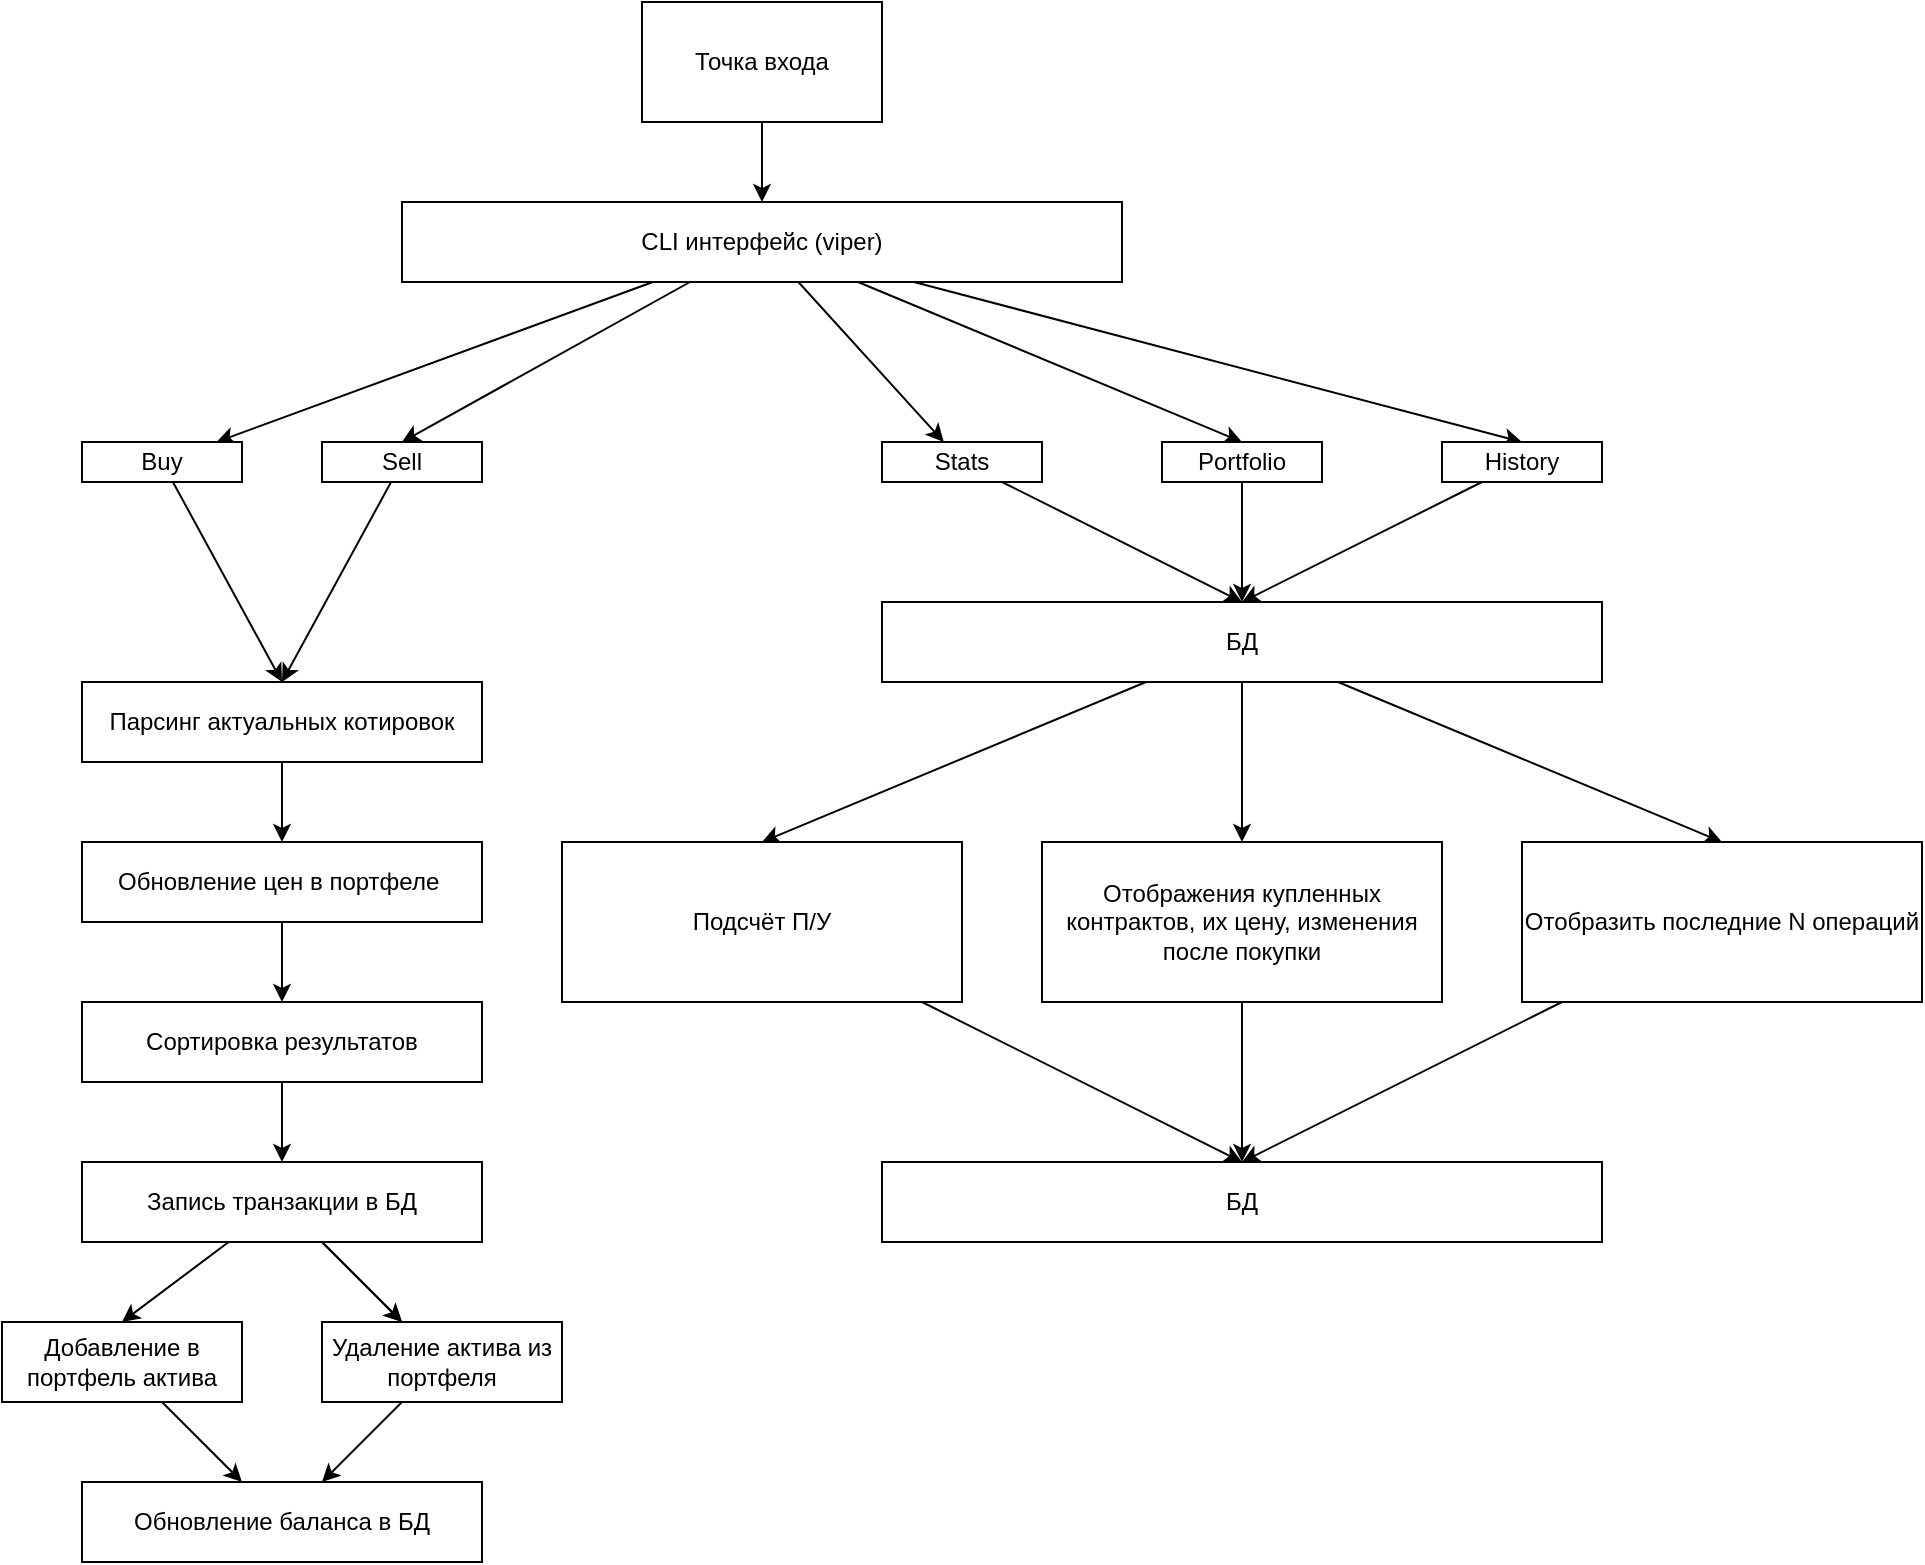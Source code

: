 <mxfile>
    <diagram id="v-R1Ornd7-art1mt2DTd" name="Page-1">
        <mxGraphModel dx="1118" dy="1164" grid="1" gridSize="10" guides="1" tooltips="1" connect="1" arrows="1" fold="1" page="0" pageScale="1" pageWidth="850" pageHeight="1100" math="0" shadow="0">
            <root>
                <mxCell id="0"/>
                <mxCell id="1" parent="0"/>
                <mxCell id="13" value="" style="edgeStyle=none;html=1;" parent="1" source="2" target="5" edge="1">
                    <mxGeometry relative="1" as="geometry"/>
                </mxCell>
                <mxCell id="14" value="" style="edgeStyle=none;html=1;" parent="1" source="2" target="7" edge="1">
                    <mxGeometry relative="1" as="geometry"/>
                </mxCell>
                <mxCell id="15" style="edgeStyle=none;html=1;entryX=0.5;entryY=0;entryDx=0;entryDy=0;" parent="1" source="2" target="8" edge="1">
                    <mxGeometry relative="1" as="geometry"/>
                </mxCell>
                <mxCell id="16" style="edgeStyle=none;html=1;entryX=0.5;entryY=0;entryDx=0;entryDy=0;" parent="1" source="2" target="6" edge="1">
                    <mxGeometry relative="1" as="geometry"/>
                </mxCell>
                <mxCell id="17" style="edgeStyle=none;html=1;entryX=0.5;entryY=0;entryDx=0;entryDy=0;" parent="1" source="2" target="9" edge="1">
                    <mxGeometry relative="1" as="geometry"/>
                </mxCell>
                <mxCell id="2" value="CLI интерфейс (viper)" style="whiteSpace=wrap;html=1;" parent="1" vertex="1">
                    <mxGeometry x="640" width="360" height="40" as="geometry"/>
                </mxCell>
                <mxCell id="58" value="" style="edgeStyle=none;html=1;entryX=0.5;entryY=0;entryDx=0;entryDy=0;" parent="1" source="5" target="57" edge="1">
                    <mxGeometry relative="1" as="geometry"/>
                </mxCell>
                <mxCell id="5" value="Buy" style="whiteSpace=wrap;html=1;" parent="1" vertex="1">
                    <mxGeometry x="480" y="120" width="80" height="20" as="geometry"/>
                </mxCell>
                <mxCell id="59" value="" style="edgeStyle=none;html=1;entryX=0.5;entryY=0;entryDx=0;entryDy=0;" parent="1" source="6" target="57" edge="1">
                    <mxGeometry relative="1" as="geometry"/>
                </mxCell>
                <mxCell id="6" value="Sell" style="whiteSpace=wrap;html=1;" parent="1" vertex="1">
                    <mxGeometry x="600" y="120" width="80" height="20" as="geometry"/>
                </mxCell>
                <mxCell id="35" value="" style="edgeStyle=none;html=1;entryX=0.5;entryY=0;entryDx=0;entryDy=0;" parent="1" source="7" target="34" edge="1">
                    <mxGeometry relative="1" as="geometry"/>
                </mxCell>
                <mxCell id="7" value="Stats" style="whiteSpace=wrap;html=1;" parent="1" vertex="1">
                    <mxGeometry x="880" y="120" width="80" height="20" as="geometry"/>
                </mxCell>
                <mxCell id="36" value="" style="edgeStyle=none;html=1;" parent="1" source="8" target="34" edge="1">
                    <mxGeometry relative="1" as="geometry"/>
                </mxCell>
                <mxCell id="8" value="Portfolio" style="whiteSpace=wrap;html=1;" parent="1" vertex="1">
                    <mxGeometry x="1020" y="120" width="80" height="20" as="geometry"/>
                </mxCell>
                <mxCell id="37" style="edgeStyle=none;html=1;entryX=0.5;entryY=0;entryDx=0;entryDy=0;" parent="1" source="9" target="34" edge="1">
                    <mxGeometry relative="1" as="geometry"/>
                </mxCell>
                <mxCell id="9" value="History" style="whiteSpace=wrap;html=1;" parent="1" vertex="1">
                    <mxGeometry x="1160" y="120" width="80" height="20" as="geometry"/>
                </mxCell>
                <mxCell id="89" value="" style="edgeStyle=none;html=1;" edge="1" parent="1" source="10" target="22">
                    <mxGeometry relative="1" as="geometry"/>
                </mxCell>
                <mxCell id="10" value="Сортировка результатов" style="whiteSpace=wrap;html=1;" parent="1" vertex="1">
                    <mxGeometry x="480" y="400" width="200" height="40" as="geometry"/>
                </mxCell>
                <mxCell id="91" value="" style="edgeStyle=none;html=1;" edge="1" parent="1" source="19" target="90">
                    <mxGeometry relative="1" as="geometry"/>
                </mxCell>
                <mxCell id="19" value="Добавление в портфель актива" style="whiteSpace=wrap;html=1;" parent="1" vertex="1">
                    <mxGeometry x="440" y="560" width="120" height="40" as="geometry"/>
                </mxCell>
                <mxCell id="86" value="" style="edgeStyle=none;html=1;" edge="1" parent="1" source="22" target="27">
                    <mxGeometry relative="1" as="geometry"/>
                </mxCell>
                <mxCell id="87" value="" style="edgeStyle=none;html=1;" edge="1" parent="1" source="22" target="27">
                    <mxGeometry relative="1" as="geometry"/>
                </mxCell>
                <mxCell id="88" style="edgeStyle=none;html=1;entryX=0.5;entryY=0;entryDx=0;entryDy=0;" edge="1" parent="1" source="22" target="19">
                    <mxGeometry relative="1" as="geometry"/>
                </mxCell>
                <mxCell id="22" value="Запись транзакции в БД" style="whiteSpace=wrap;html=1;" parent="1" vertex="1">
                    <mxGeometry x="480" y="480" width="200" height="40" as="geometry"/>
                </mxCell>
                <mxCell id="92" value="" style="edgeStyle=none;html=1;" edge="1" parent="1" source="27" target="90">
                    <mxGeometry relative="1" as="geometry"/>
                </mxCell>
                <mxCell id="27" value="Удаление актива из портфеля" style="whiteSpace=wrap;html=1;" parent="1" vertex="1">
                    <mxGeometry x="600" y="560" width="120" height="40" as="geometry"/>
                </mxCell>
                <mxCell id="44" value="" style="edgeStyle=none;html=1;entryX=0.5;entryY=0;entryDx=0;entryDy=0;" parent="1" source="34" target="43" edge="1">
                    <mxGeometry relative="1" as="geometry"/>
                </mxCell>
                <mxCell id="46" style="edgeStyle=none;html=1;" parent="1" source="34" target="41" edge="1">
                    <mxGeometry relative="1" as="geometry"/>
                </mxCell>
                <mxCell id="96" style="edgeStyle=none;html=1;entryX=0.5;entryY=0;entryDx=0;entryDy=0;" edge="1" parent="1" source="34" target="94">
                    <mxGeometry relative="1" as="geometry"/>
                </mxCell>
                <mxCell id="34" value="БД" style="whiteSpace=wrap;html=1;" parent="1" vertex="1">
                    <mxGeometry x="880" y="200" width="360" height="40" as="geometry"/>
                </mxCell>
                <mxCell id="100" value="" style="edgeStyle=none;html=1;" edge="1" parent="1" source="41" target="99">
                    <mxGeometry relative="1" as="geometry"/>
                </mxCell>
                <mxCell id="41" value="Отображения купленных контрактов, их цену, изменения после покупки" style="whiteSpace=wrap;html=1;" parent="1" vertex="1">
                    <mxGeometry x="960" y="320" width="200" height="80" as="geometry"/>
                </mxCell>
                <mxCell id="101" style="edgeStyle=none;html=1;entryX=0.5;entryY=0;entryDx=0;entryDy=0;" edge="1" parent="1" source="43" target="99">
                    <mxGeometry relative="1" as="geometry"/>
                </mxCell>
                <mxCell id="43" value="Отобразить последние N операций" style="whiteSpace=wrap;html=1;" parent="1" vertex="1">
                    <mxGeometry x="1200" y="320" width="200" height="80" as="geometry"/>
                </mxCell>
                <mxCell id="52" value="" style="edgeStyle=none;html=1;" parent="1" source="51" target="2" edge="1">
                    <mxGeometry relative="1" as="geometry"/>
                </mxCell>
                <mxCell id="51" value="Точка входа" style="whiteSpace=wrap;html=1;" parent="1" vertex="1">
                    <mxGeometry x="760" y="-100" width="120" height="60" as="geometry"/>
                </mxCell>
                <mxCell id="84" value="" style="edgeStyle=none;html=1;" edge="1" parent="1" source="57" target="83">
                    <mxGeometry relative="1" as="geometry"/>
                </mxCell>
                <mxCell id="57" value="Парсинг актуальных котировок" style="whiteSpace=wrap;html=1;" parent="1" vertex="1">
                    <mxGeometry x="480" y="240" width="200" height="40" as="geometry"/>
                </mxCell>
                <mxCell id="85" style="edgeStyle=none;html=1;entryX=0.5;entryY=0;entryDx=0;entryDy=0;" edge="1" parent="1" source="83" target="10">
                    <mxGeometry relative="1" as="geometry"/>
                </mxCell>
                <mxCell id="83" value="Обновление цен в портфеле&amp;nbsp;" style="whiteSpace=wrap;html=1;" vertex="1" parent="1">
                    <mxGeometry x="480" y="320" width="200" height="40" as="geometry"/>
                </mxCell>
                <mxCell id="90" value="Обновление баланса в БД" style="whiteSpace=wrap;html=1;" vertex="1" parent="1">
                    <mxGeometry x="480" y="640" width="200" height="40" as="geometry"/>
                </mxCell>
                <mxCell id="95" value="" style="edgeStyle=none;html=1;entryX=0.5;entryY=0;entryDx=0;entryDy=0;" edge="1" parent="1" source="94" target="99">
                    <mxGeometry relative="1" as="geometry">
                        <mxPoint x="1036.667" y="490" as="targetPoint"/>
                    </mxGeometry>
                </mxCell>
                <mxCell id="94" value="Подсчёт П/У" style="whiteSpace=wrap;html=1;" vertex="1" parent="1">
                    <mxGeometry x="720" y="320" width="200" height="80" as="geometry"/>
                </mxCell>
                <mxCell id="99" value="БД" style="whiteSpace=wrap;html=1;" vertex="1" parent="1">
                    <mxGeometry x="880" y="480" width="360" height="40" as="geometry"/>
                </mxCell>
            </root>
        </mxGraphModel>
    </diagram>
</mxfile>
